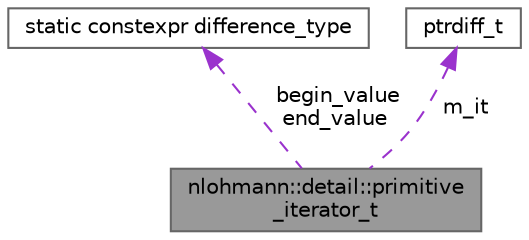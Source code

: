 digraph "nlohmann::detail::primitive_iterator_t"
{
 // LATEX_PDF_SIZE
  bgcolor="transparent";
  edge [fontname=Helvetica,fontsize=10,labelfontname=Helvetica,labelfontsize=10];
  node [fontname=Helvetica,fontsize=10,shape=box,height=0.2,width=0.4];
  Node1 [label="nlohmann::detail::primitive\l_iterator_t",height=0.2,width=0.4,color="gray40", fillcolor="grey60", style="filled", fontcolor="black",tooltip=" "];
  Node2 -> Node1 [dir="back",color="darkorchid3",style="dashed",label=" begin_value\nend_value" ];
  Node2 [label="static constexpr difference_type",height=0.2,width=0.4,color="gray40", fillcolor="white", style="filled",tooltip=" "];
  Node3 -> Node1 [dir="back",color="darkorchid3",style="dashed",label=" m_it" ];
  Node3 [label="ptrdiff_t",height=0.2,width=0.4,color="gray40", fillcolor="white", style="filled",tooltip=" "];
}
